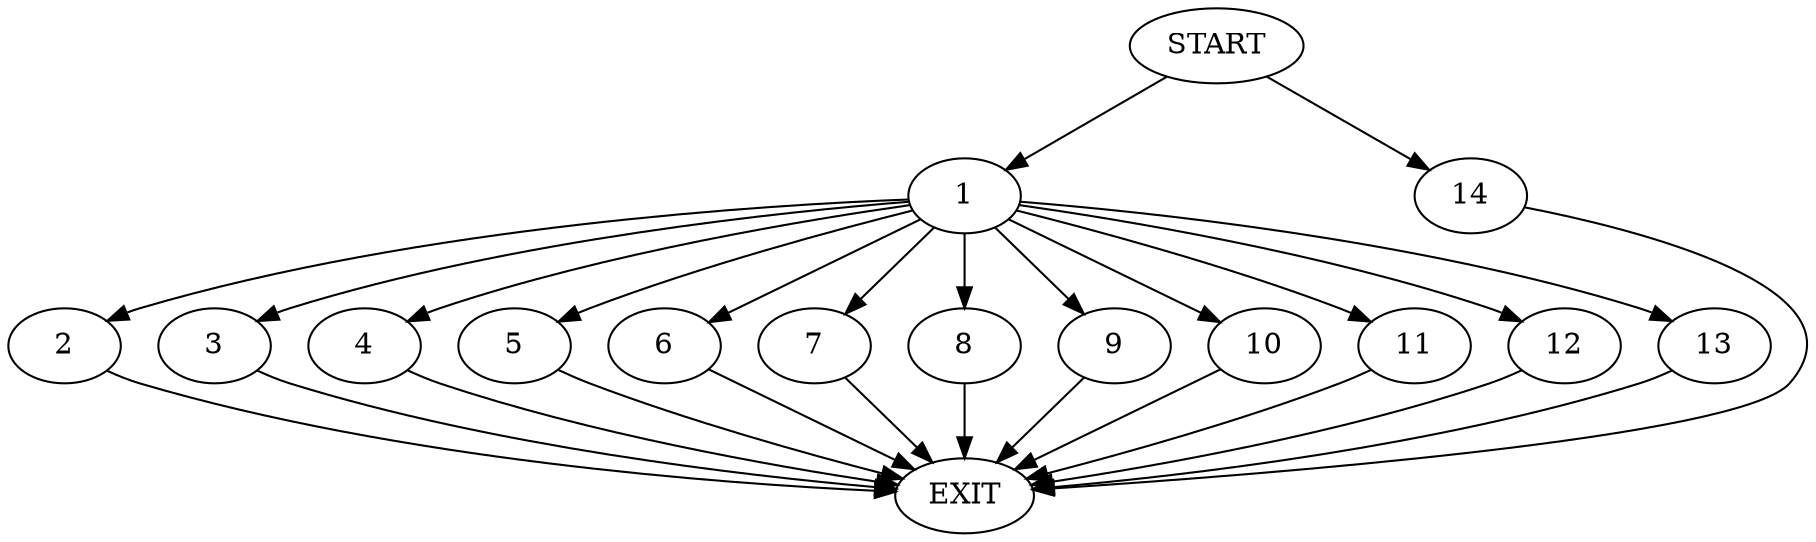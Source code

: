 digraph {
0 [label="START"]
15 [label="EXIT"]
0 -> 1
1 -> 2
1 -> 3
1 -> 4
1 -> 5
1 -> 6
1 -> 7
1 -> 8
1 -> 9
1 -> 10
1 -> 11
1 -> 12
1 -> 13
8 -> 15
6 -> 15
2 -> 15
9 -> 15
12 -> 15
4 -> 15
5 -> 15
13 -> 15
3 -> 15
10 -> 15
7 -> 15
11 -> 15
0 -> 14
14 -> 15
}
